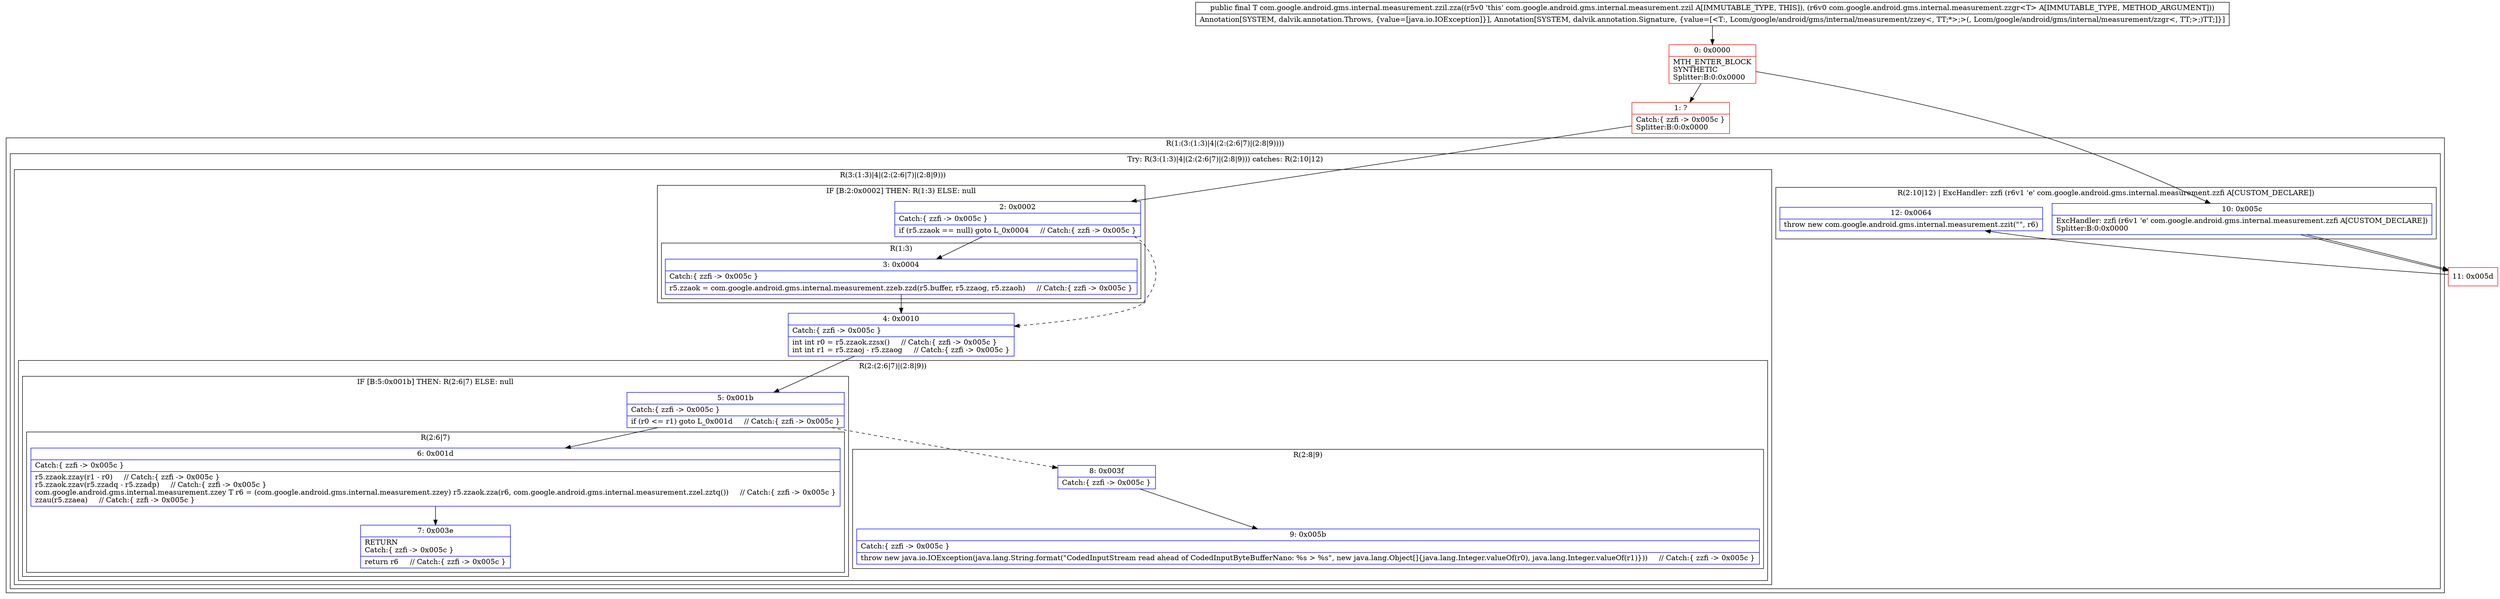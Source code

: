 digraph "CFG forcom.google.android.gms.internal.measurement.zzil.zza(Lcom\/google\/android\/gms\/internal\/measurement\/zzgr;)Lcom\/google\/android\/gms\/internal\/measurement\/zzey;" {
subgraph cluster_Region_1056865388 {
label = "R(1:(3:(1:3)|4|(2:(2:6|7)|(2:8|9))))";
node [shape=record,color=blue];
subgraph cluster_TryCatchRegion_609263000 {
label = "Try: R(3:(1:3)|4|(2:(2:6|7)|(2:8|9))) catches: R(2:10|12)";
node [shape=record,color=blue];
subgraph cluster_Region_1362214387 {
label = "R(3:(1:3)|4|(2:(2:6|7)|(2:8|9)))";
node [shape=record,color=blue];
subgraph cluster_IfRegion_803839975 {
label = "IF [B:2:0x0002] THEN: R(1:3) ELSE: null";
node [shape=record,color=blue];
Node_2 [shape=record,label="{2\:\ 0x0002|Catch:\{ zzfi \-\> 0x005c \}\l|if (r5.zzaok == null) goto L_0x0004     \/\/ Catch:\{ zzfi \-\> 0x005c \}\l}"];
subgraph cluster_Region_619774154 {
label = "R(1:3)";
node [shape=record,color=blue];
Node_3 [shape=record,label="{3\:\ 0x0004|Catch:\{ zzfi \-\> 0x005c \}\l|r5.zzaok = com.google.android.gms.internal.measurement.zzeb.zzd(r5.buffer, r5.zzaog, r5.zzaoh)     \/\/ Catch:\{ zzfi \-\> 0x005c \}\l}"];
}
}
Node_4 [shape=record,label="{4\:\ 0x0010|Catch:\{ zzfi \-\> 0x005c \}\l|int int r0 = r5.zzaok.zzsx()     \/\/ Catch:\{ zzfi \-\> 0x005c \}\lint int r1 = r5.zzaoj \- r5.zzaog     \/\/ Catch:\{ zzfi \-\> 0x005c \}\l}"];
subgraph cluster_Region_1772164388 {
label = "R(2:(2:6|7)|(2:8|9))";
node [shape=record,color=blue];
subgraph cluster_IfRegion_360225330 {
label = "IF [B:5:0x001b] THEN: R(2:6|7) ELSE: null";
node [shape=record,color=blue];
Node_5 [shape=record,label="{5\:\ 0x001b|Catch:\{ zzfi \-\> 0x005c \}\l|if (r0 \<= r1) goto L_0x001d     \/\/ Catch:\{ zzfi \-\> 0x005c \}\l}"];
subgraph cluster_Region_1337411372 {
label = "R(2:6|7)";
node [shape=record,color=blue];
Node_6 [shape=record,label="{6\:\ 0x001d|Catch:\{ zzfi \-\> 0x005c \}\l|r5.zzaok.zzay(r1 \- r0)     \/\/ Catch:\{ zzfi \-\> 0x005c \}\lr5.zzaok.zzav(r5.zzadq \- r5.zzadp)     \/\/ Catch:\{ zzfi \-\> 0x005c \}\lcom.google.android.gms.internal.measurement.zzey T r6 = (com.google.android.gms.internal.measurement.zzey) r5.zzaok.zza(r6, com.google.android.gms.internal.measurement.zzel.zztq())     \/\/ Catch:\{ zzfi \-\> 0x005c \}\lzzau(r5.zzaea)     \/\/ Catch:\{ zzfi \-\> 0x005c \}\l}"];
Node_7 [shape=record,label="{7\:\ 0x003e|RETURN\lCatch:\{ zzfi \-\> 0x005c \}\l|return r6     \/\/ Catch:\{ zzfi \-\> 0x005c \}\l}"];
}
}
subgraph cluster_Region_1887717409 {
label = "R(2:8|9)";
node [shape=record,color=blue];
Node_8 [shape=record,label="{8\:\ 0x003f|Catch:\{ zzfi \-\> 0x005c \}\l}"];
Node_9 [shape=record,label="{9\:\ 0x005b|Catch:\{ zzfi \-\> 0x005c \}\l|throw new java.io.IOException(java.lang.String.format(\"CodedInputStream read ahead of CodedInputByteBufferNano: %s \> %s\", new java.lang.Object[]\{java.lang.Integer.valueOf(r0), java.lang.Integer.valueOf(r1)\}))     \/\/ Catch:\{ zzfi \-\> 0x005c \}\l}"];
}
}
}
subgraph cluster_Region_1237182933 {
label = "R(2:10|12) | ExcHandler: zzfi (r6v1 'e' com.google.android.gms.internal.measurement.zzfi A[CUSTOM_DECLARE])\l";
node [shape=record,color=blue];
Node_10 [shape=record,label="{10\:\ 0x005c|ExcHandler: zzfi (r6v1 'e' com.google.android.gms.internal.measurement.zzfi A[CUSTOM_DECLARE])\lSplitter:B:0:0x0000\l}"];
Node_12 [shape=record,label="{12\:\ 0x0064|throw new com.google.android.gms.internal.measurement.zzit(\"\", r6)\l}"];
}
}
}
subgraph cluster_Region_1237182933 {
label = "R(2:10|12) | ExcHandler: zzfi (r6v1 'e' com.google.android.gms.internal.measurement.zzfi A[CUSTOM_DECLARE])\l";
node [shape=record,color=blue];
Node_10 [shape=record,label="{10\:\ 0x005c|ExcHandler: zzfi (r6v1 'e' com.google.android.gms.internal.measurement.zzfi A[CUSTOM_DECLARE])\lSplitter:B:0:0x0000\l}"];
Node_12 [shape=record,label="{12\:\ 0x0064|throw new com.google.android.gms.internal.measurement.zzit(\"\", r6)\l}"];
}
Node_0 [shape=record,color=red,label="{0\:\ 0x0000|MTH_ENTER_BLOCK\lSYNTHETIC\lSplitter:B:0:0x0000\l}"];
Node_1 [shape=record,color=red,label="{1\:\ ?|Catch:\{ zzfi \-\> 0x005c \}\lSplitter:B:0:0x0000\l}"];
Node_11 [shape=record,color=red,label="{11\:\ 0x005d}"];
MethodNode[shape=record,label="{public final T com.google.android.gms.internal.measurement.zzil.zza((r5v0 'this' com.google.android.gms.internal.measurement.zzil A[IMMUTABLE_TYPE, THIS]), (r6v0 com.google.android.gms.internal.measurement.zzgr\<T\> A[IMMUTABLE_TYPE, METHOD_ARGUMENT]))  | Annotation[SYSTEM, dalvik.annotation.Throws, \{value=[java.io.IOException]\}], Annotation[SYSTEM, dalvik.annotation.Signature, \{value=[\<T:, Lcom\/google\/android\/gms\/internal\/measurement\/zzey\<, TT;*\>;\>(, Lcom\/google\/android\/gms\/internal\/measurement\/zzgr\<, TT;\>;)TT;]\}]\l}"];
MethodNode -> Node_0;
Node_2 -> Node_3;
Node_2 -> Node_4[style=dashed];
Node_3 -> Node_4;
Node_4 -> Node_5;
Node_5 -> Node_6;
Node_5 -> Node_8[style=dashed];
Node_6 -> Node_7;
Node_8 -> Node_9;
Node_10 -> Node_11;
Node_10 -> Node_11;
Node_0 -> Node_1;
Node_0 -> Node_10;
Node_1 -> Node_2;
Node_11 -> Node_12;
}

